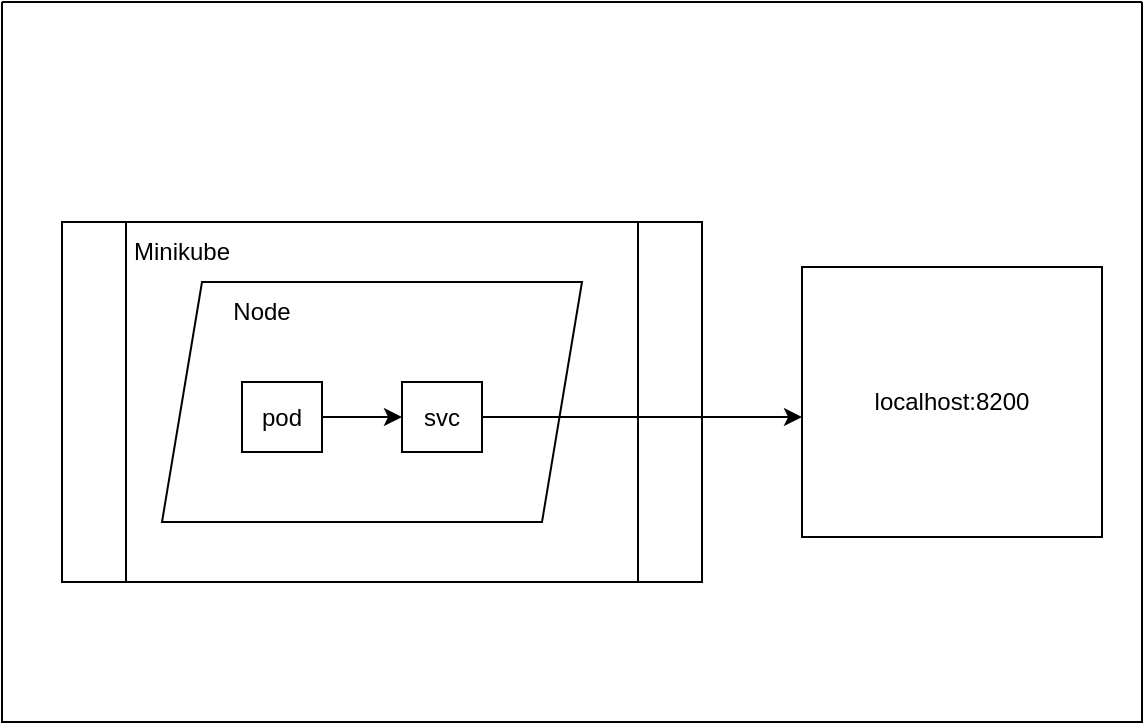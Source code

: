 <mxfile version="20.5.3"><diagram id="CJ85XHRgE3XgtBCvgoPm" name="Страница 1"><mxGraphModel dx="2021" dy="1124" grid="1" gridSize="10" guides="1" tooltips="1" connect="1" arrows="1" fold="1" page="1" pageScale="1" pageWidth="827" pageHeight="1169" math="0" shadow="0"><root><mxCell id="0"/><mxCell id="1" parent="0"/><mxCell id="R5MO-lxwW3vwvEMMS6Mi-8" value="" style="swimlane;startSize=0;" parent="1" vertex="1"><mxGeometry x="130" y="350" width="570" height="360" as="geometry"/></mxCell><mxCell id="W2xHPQ-T6zkHA5z1hQUY-1" value="" style="shape=process;whiteSpace=wrap;html=1;backgroundOutline=1;" vertex="1" parent="R5MO-lxwW3vwvEMMS6Mi-8"><mxGeometry x="30" y="110" width="320" height="180" as="geometry"/></mxCell><mxCell id="W2xHPQ-T6zkHA5z1hQUY-2" value="Minikube" style="text;html=1;strokeColor=none;fillColor=none;align=center;verticalAlign=middle;whiteSpace=wrap;rounded=0;" vertex="1" parent="R5MO-lxwW3vwvEMMS6Mi-8"><mxGeometry x="60" y="110" width="60" height="30" as="geometry"/></mxCell><mxCell id="W2xHPQ-T6zkHA5z1hQUY-3" value="" style="shape=parallelogram;perimeter=parallelogramPerimeter;whiteSpace=wrap;html=1;fixedSize=1;" vertex="1" parent="R5MO-lxwW3vwvEMMS6Mi-8"><mxGeometry x="80" y="140" width="210" height="120" as="geometry"/></mxCell><mxCell id="W2xHPQ-T6zkHA5z1hQUY-4" value="Node" style="text;html=1;strokeColor=none;fillColor=none;align=center;verticalAlign=middle;whiteSpace=wrap;rounded=0;" vertex="1" parent="R5MO-lxwW3vwvEMMS6Mi-8"><mxGeometry x="100" y="140" width="60" height="30" as="geometry"/></mxCell><mxCell id="W2xHPQ-T6zkHA5z1hQUY-8" style="edgeStyle=orthogonalEdgeStyle;rounded=0;orthogonalLoop=1;jettySize=auto;html=1;entryX=0;entryY=0.5;entryDx=0;entryDy=0;" edge="1" parent="R5MO-lxwW3vwvEMMS6Mi-8" source="W2xHPQ-T6zkHA5z1hQUY-5" target="W2xHPQ-T6zkHA5z1hQUY-7"><mxGeometry relative="1" as="geometry"/></mxCell><mxCell id="W2xHPQ-T6zkHA5z1hQUY-5" value="pod" style="rounded=0;whiteSpace=wrap;html=1;" vertex="1" parent="R5MO-lxwW3vwvEMMS6Mi-8"><mxGeometry x="120" y="190" width="40" height="35" as="geometry"/></mxCell><mxCell id="W2xHPQ-T6zkHA5z1hQUY-10" style="edgeStyle=orthogonalEdgeStyle;rounded=0;orthogonalLoop=1;jettySize=auto;html=1;entryX=0;entryY=0.556;entryDx=0;entryDy=0;entryPerimeter=0;" edge="1" parent="R5MO-lxwW3vwvEMMS6Mi-8" source="W2xHPQ-T6zkHA5z1hQUY-7" target="W2xHPQ-T6zkHA5z1hQUY-9"><mxGeometry relative="1" as="geometry"/></mxCell><mxCell id="W2xHPQ-T6zkHA5z1hQUY-7" value="svc" style="rounded=0;whiteSpace=wrap;html=1;" vertex="1" parent="R5MO-lxwW3vwvEMMS6Mi-8"><mxGeometry x="200" y="190" width="40" height="35" as="geometry"/></mxCell><mxCell id="W2xHPQ-T6zkHA5z1hQUY-9" value="localhost:8200" style="rounded=0;whiteSpace=wrap;html=1;" vertex="1" parent="R5MO-lxwW3vwvEMMS6Mi-8"><mxGeometry x="400" y="132.5" width="150" height="135" as="geometry"/></mxCell></root></mxGraphModel></diagram></mxfile>